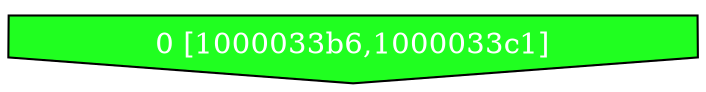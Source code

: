 diGraph hexdump{
	hexdump_0  [style=filled fillcolor="#20FF20" fontcolor="#ffffff" shape=invhouse label="0 [1000033b6,1000033c1]"]


}